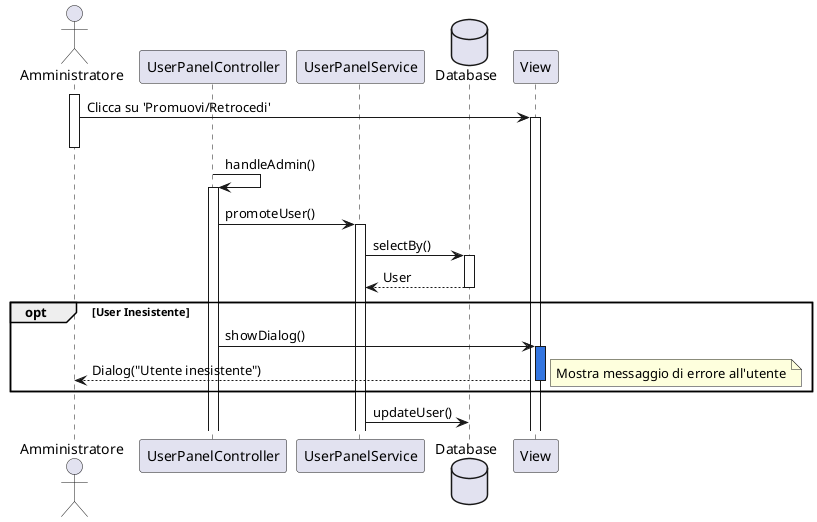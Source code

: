 @startuml
actor Amministratore
participant UserPanelController
participant UserPanelService
database "Database" as DB
participant View

activate Amministratore
Amministratore -> View: Clicca su 'Promuovi/Retrocedi'
activate View

deactivate Amministratore

UserPanelController -> UserPanelController: handleAdmin()
activate UserPanelController
UserPanelController -> UserPanelService: promoteUser()
activate UserPanelService
UserPanelService -> DB : selectBy()
activate DB
DB --> UserPanelService : User
deactivate DB
opt User Inesistente
    UserPanelController -> View : showDialog()
    activate View #3375E0
    View --> Amministratore : Dialog("Utente inesistente")
    deactivate View
        note right
            Mostra messaggio di errore all'utente
        end note
end
UserPanelService -> DB : updateUser()

@enduml